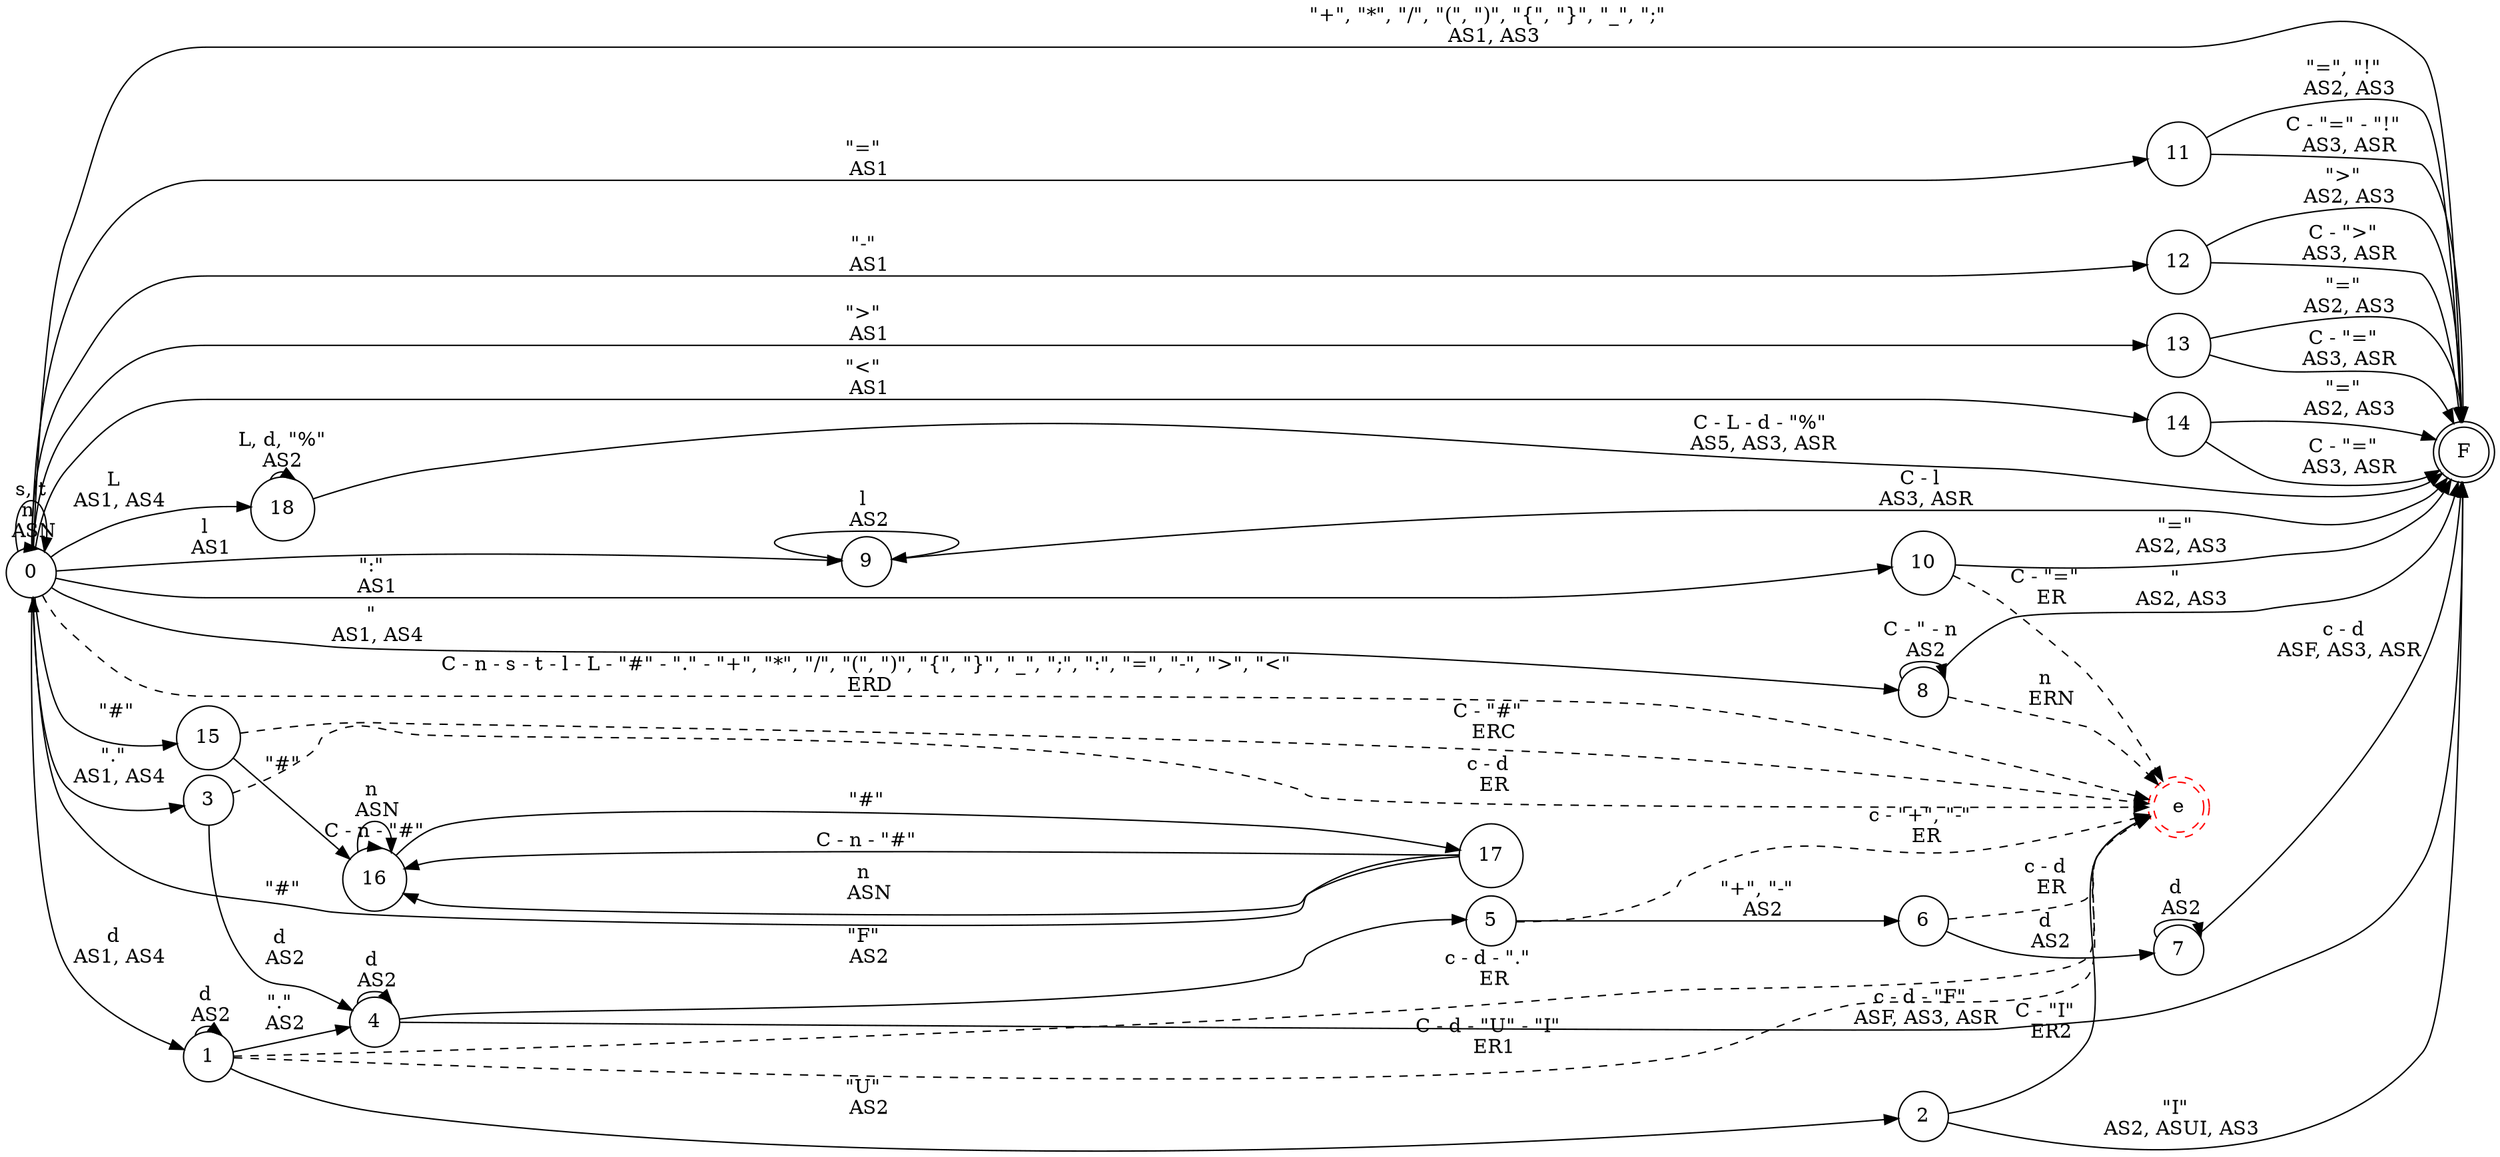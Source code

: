 digraph DFA {
    // Layout mejorado
    rankdir = LR;
    splines = true;
    overlap = false;
    nodesep = 0.05;
    ranksep = 0.1;
    
    // Estados normales
    node [shape = circle;];
    
    // Estado de aceptación
    F [shape = doublecircle;];
    
    // Estado de error
    e [shape = doublecircle;style = dashed;color = red;];
    
    // Transiciones desde estado inicial 0
    0 -> 0 [label = "n \n ASN";];
    0 -> 0 [label = "s, t";];
    0 -> 10 [label = "\":\" \n AS1";];
    0 -> 11 [label = "\"=\" \n AS1";];
    0 -> 12 [label = "\"-\" \n AS1";];
    0 -> 13 [label = "\">\" \n AS1";];
    0 -> 14 [label = "\"<\" \n AS1";];
    0 -> 15 [label = "\"#\"";];
    0 -> 18 [label = "L \n AS1, AS4";];
    0 -> 1 [label = "d \n AS1, AS4";];
    0 -> 3 [label = "\".\" \n AS1, AS4";];
    0 -> 8 [label = "\" \n AS1, AS4";];
    0 -> 9 [label = "l \n AS1";];
    0 -> F [label = "\"+\", \"*\", \"/\", \"(\", \")\", \"{\", \"}\", \"_\", \";\" \n AS1, AS3";];
    0 -> e [label = " C - n - s - t - l - L - \"#\" - \".\" - \"+\", \"*\", \"/\", \"(\", \")\", \"{\", \"}\", \"_\", \";\", \":\", \"=\", \"-\", \">\", \"<\" \n ERD"; style = dashed;];
    
    // Transiciones para números enteros (estados 1-2)
    1 -> 1 [label = "d \n AS2";];
    1 -> 2 [label = "\"U\" \n AS2";];
    1 -> 4 [label = "\".\" \n AS2";];
    1 -> e [label = "c - d - \".\" \n ER"; style = dashed;];
    1 -> e [label = "C - d - \"U\" - \"I\" \n ER1"; style = dashed;];
    
    2 -> F [label = "\"I\" \n AS2, ASUI, AS3";];
    2 -> e [label = "C - \"I\" \n ER2";];
    
    // Transiciones para números decimales (estados 3-7)
    3 -> 4 [label = "d \n AS2";];
    3 -> e [label = "c - d \n ER"; style = dashed;];
    
    4 -> 4 [label = "d \n AS2";];
    4 -> 5 [label = "\"F\" \n AS2";];
    4 -> F [label = "c - d - \"F\" \n ASF, AS3, ASR";];
    
    5 -> 6 [label = "\"+\", \"-\" \n AS2";];
    5 -> e [label = "c - \"+\", \"-\" \n ER"; style = dashed;];
    
    6 -> 7 [label = "d \n AS2";];
    6 -> e [label = "c - d \n ER"; style = dashed;];
    
    7 -> 7 [label = "d \n AS2";];
    7 -> F [label = "c - d \n ASF, AS3, ASR";];
    
    // Transiciones para cadenas (estado 8)
    8 -> 8 [label = "C - \" - n \n AS2";];
    8 -> F [label = "\" \n AS2, AS3";];
    8 -> e [label = "n \n ERN"; style = dashed;];
    
    // Transiciones para identificadores (estado 9)
    9 -> 9 [label = "l \n AS2";];
    9 -> F [label = "C - l \n AS3, ASR";];
    
    // Transiciones para operadores relacionales (estados 10-14)
    10 -> F [label = "\"=\" \n AS2, AS3";];
    10 -> e [label = "C - \"=\" \n ER"; style = dashed;];
    
    11 -> F [label = "\"=\", \"!\" \n AS2, AS3";];
    11 -> F [label = "C - \"=\" - \"!\" \n AS3, ASR";];
    
    12 -> F [label = "\">\" \n AS2, AS3";];
    12 -> F [label = "C - \">\" \n AS3, ASR";];
    
    13 -> F [label = "\"=\" \n AS2, AS3";];
    13 -> F [label = "C - \"=\" \n AS3, ASR";];
    
    14 -> F [label = "\"=\" \n AS2, AS3";];
    14 -> F [label = "C - \"=\" \n AS3, ASR";];
    
    // Transiciones para comentarios (estados 15-17)
    15 -> 16 [label = "\"#\"";];
    15 -> e [label = "C - \"#\" \n ERC"; style = dashed;];
    
    16 -> 16 [label = "C - n - \"#\"";];
    16 -> 16 [label = "n \n ASN";];
    16 -> 17 [label = "\"#\"";];
    
    17 -> 0 [label = "\"#\"";];
    17 -> 16 [label = "C - n - \"#\"";];
    17 -> 16 [label = "n \n ASN";];
    
    // Transiciones para variables (estado 18)
    18 -> 18 [label = "L, d, \"%\"\nAS2";];
    18 -> F [label = "C - L - d - \"%\"\n AS5, AS3, ASR";];
}